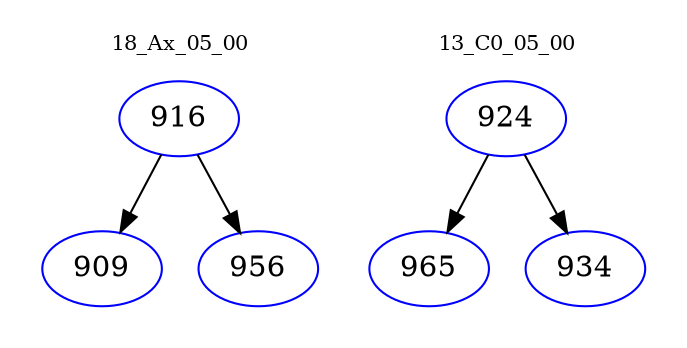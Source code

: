 digraph{
subgraph cluster_0 {
color = white
label = "18_Ax_05_00";
fontsize=10;
T0_916 [label="916", color="blue"]
T0_916 -> T0_909 [color="black"]
T0_909 [label="909", color="blue"]
T0_916 -> T0_956 [color="black"]
T0_956 [label="956", color="blue"]
}
subgraph cluster_1 {
color = white
label = "13_C0_05_00";
fontsize=10;
T1_924 [label="924", color="blue"]
T1_924 -> T1_965 [color="black"]
T1_965 [label="965", color="blue"]
T1_924 -> T1_934 [color="black"]
T1_934 [label="934", color="blue"]
}
}
